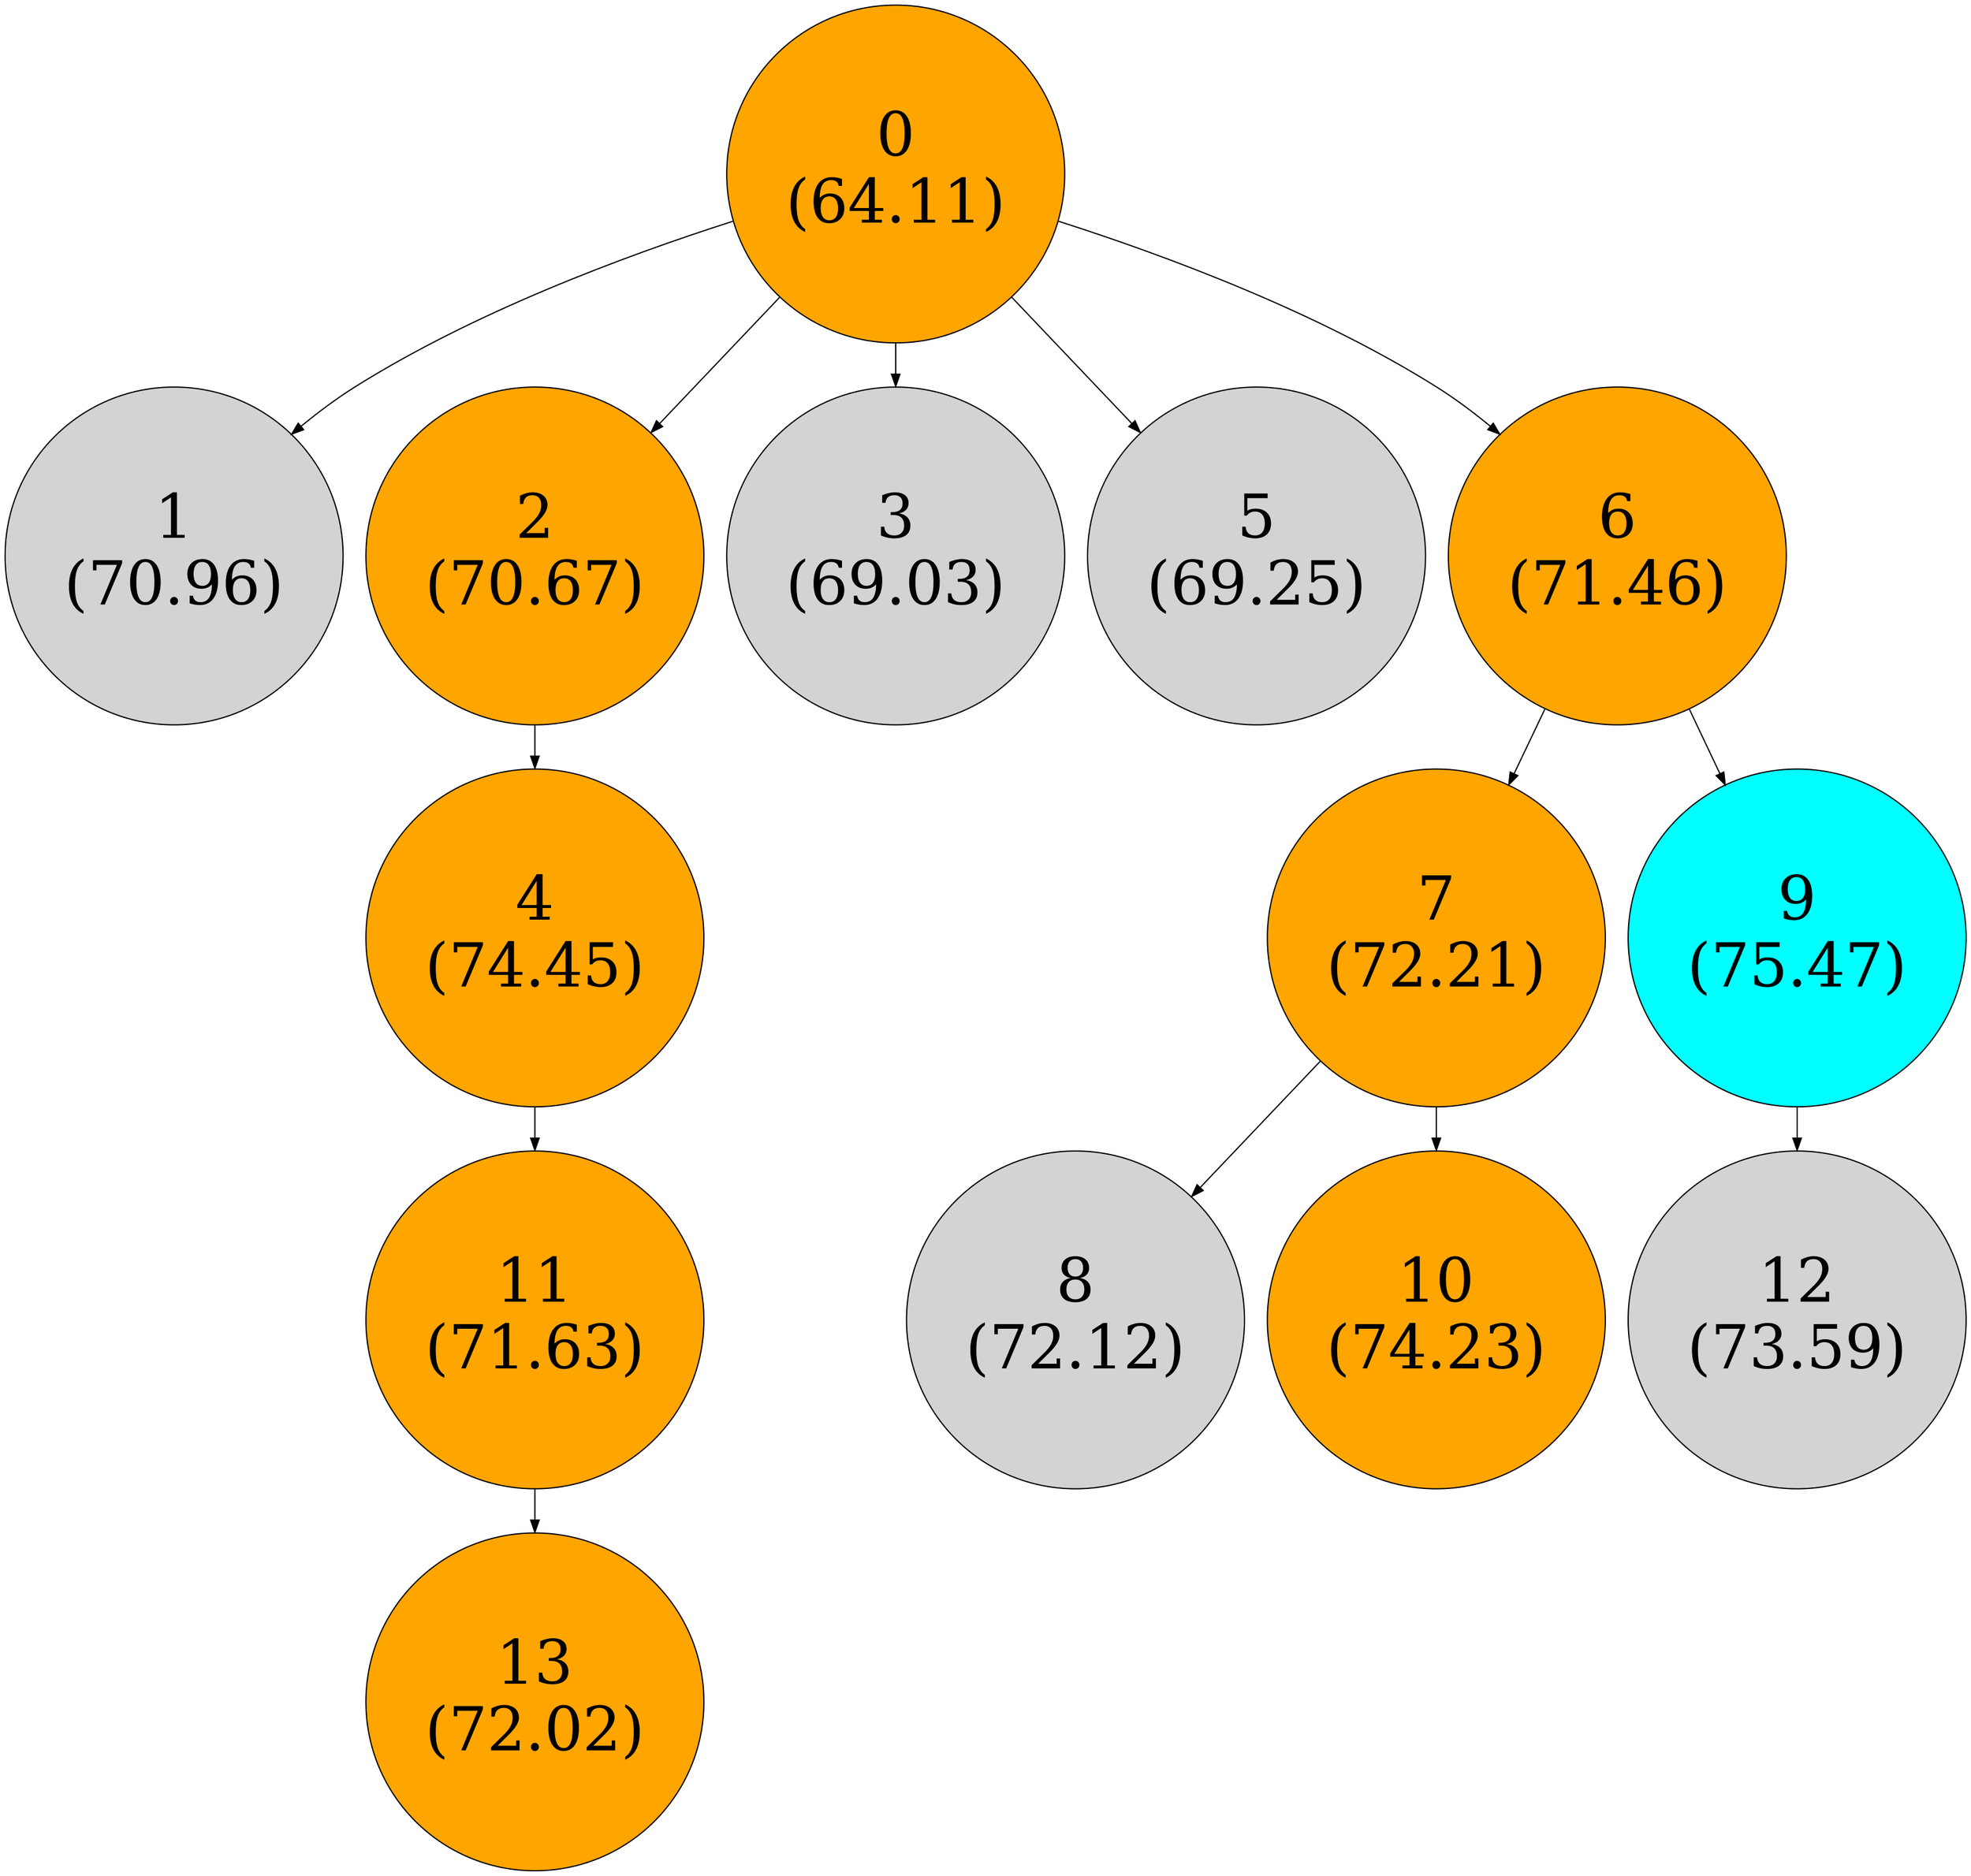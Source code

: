 digraph G {
    node [style=filled, shape=circle, fontsize=50];
    0 [label="0\n(64.11)", fillcolor=orange, fontcolor=black];
    1 [label="1\n(70.96)"];
    2 [label="2\n(70.67)", fillcolor=orange, fontcolor=black];
    3 [label="3\n(69.03)"];
    4 [label="4\n(74.45)", fillcolor=orange, fontcolor=black];
    5 [label="5\n(69.25)"];
    6 [label="6\n(71.46)", fillcolor=orange, fontcolor=black];
    7 [label="7\n(72.21)", fillcolor=orange, fontcolor=black];
    8 [label="8\n(72.12)"];
    9 [label="9\n(75.47)", fillcolor=cyan, fontcolor=black];
    10 [label="10\n(74.23)", fillcolor=orange, fontcolor=black];
    11 [label="11\n(71.63)", fillcolor=orange, fontcolor=black];
    12 [label="12\n(73.59)"];
    13 [label="13\n(72.02)", fillcolor=orange, fontcolor=black];
    0 -> 1;
    0 -> 2;
    0 -> 3;
    2 -> 4;
    0 -> 5;
    0 -> 6;
    6 -> 7;
    7 -> 8;
    6 -> 9;
    7 -> 10;
    4 -> 11;
    9 -> 12;
    11 -> 13;
}